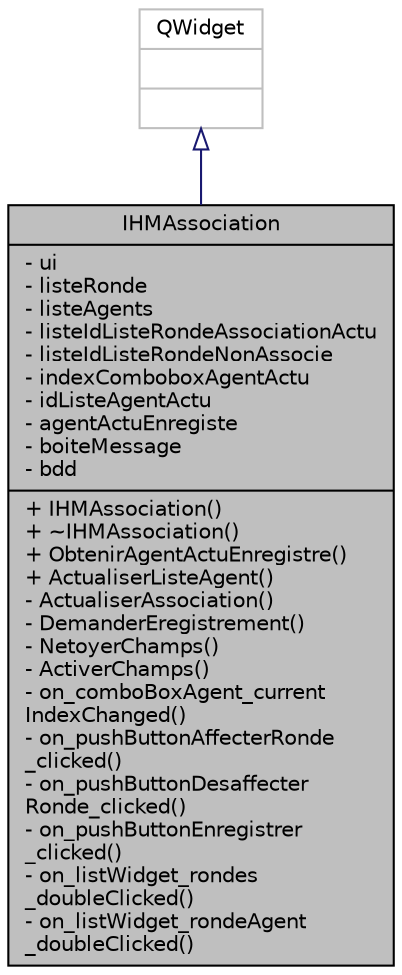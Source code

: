 digraph "IHMAssociation"
{
 // LATEX_PDF_SIZE
  edge [fontname="Helvetica",fontsize="10",labelfontname="Helvetica",labelfontsize="10"];
  node [fontname="Helvetica",fontsize="10",shape=record];
  Node1 [label="{IHMAssociation\n|- ui\l- listeRonde\l- listeAgents\l- listeIdListeRondeAssociationActu\l- listeIdListeRondeNonAssocie\l- indexComboboxAgentActu\l- idListeAgentActu\l- agentActuEnregiste\l- boiteMessage\l- bdd\l|+ IHMAssociation()\l+ ~IHMAssociation()\l+ ObtenirAgentActuEnregistre()\l+ ActualiserListeAgent()\l- ActualiserAssociation()\l- DemanderEregistrement()\l- NetoyerChamps()\l- ActiverChamps()\l- on_comboBoxAgent_current\lIndexChanged()\l- on_pushButtonAffecterRonde\l_clicked()\l- on_pushButtonDesaffecter\lRonde_clicked()\l- on_pushButtonEnregistrer\l_clicked()\l- on_listWidget_rondes\l_doubleClicked()\l- on_listWidget_rondeAgent\l_doubleClicked()\l}",height=0.2,width=0.4,color="black", fillcolor="grey75", style="filled", fontcolor="black",tooltip=" "];
  Node2 -> Node1 [dir="back",color="midnightblue",fontsize="10",style="solid",arrowtail="onormal",fontname="Helvetica"];
  Node2 [label="{QWidget\n||}",height=0.2,width=0.4,color="grey75", fillcolor="white", style="filled",tooltip=" "];
}
